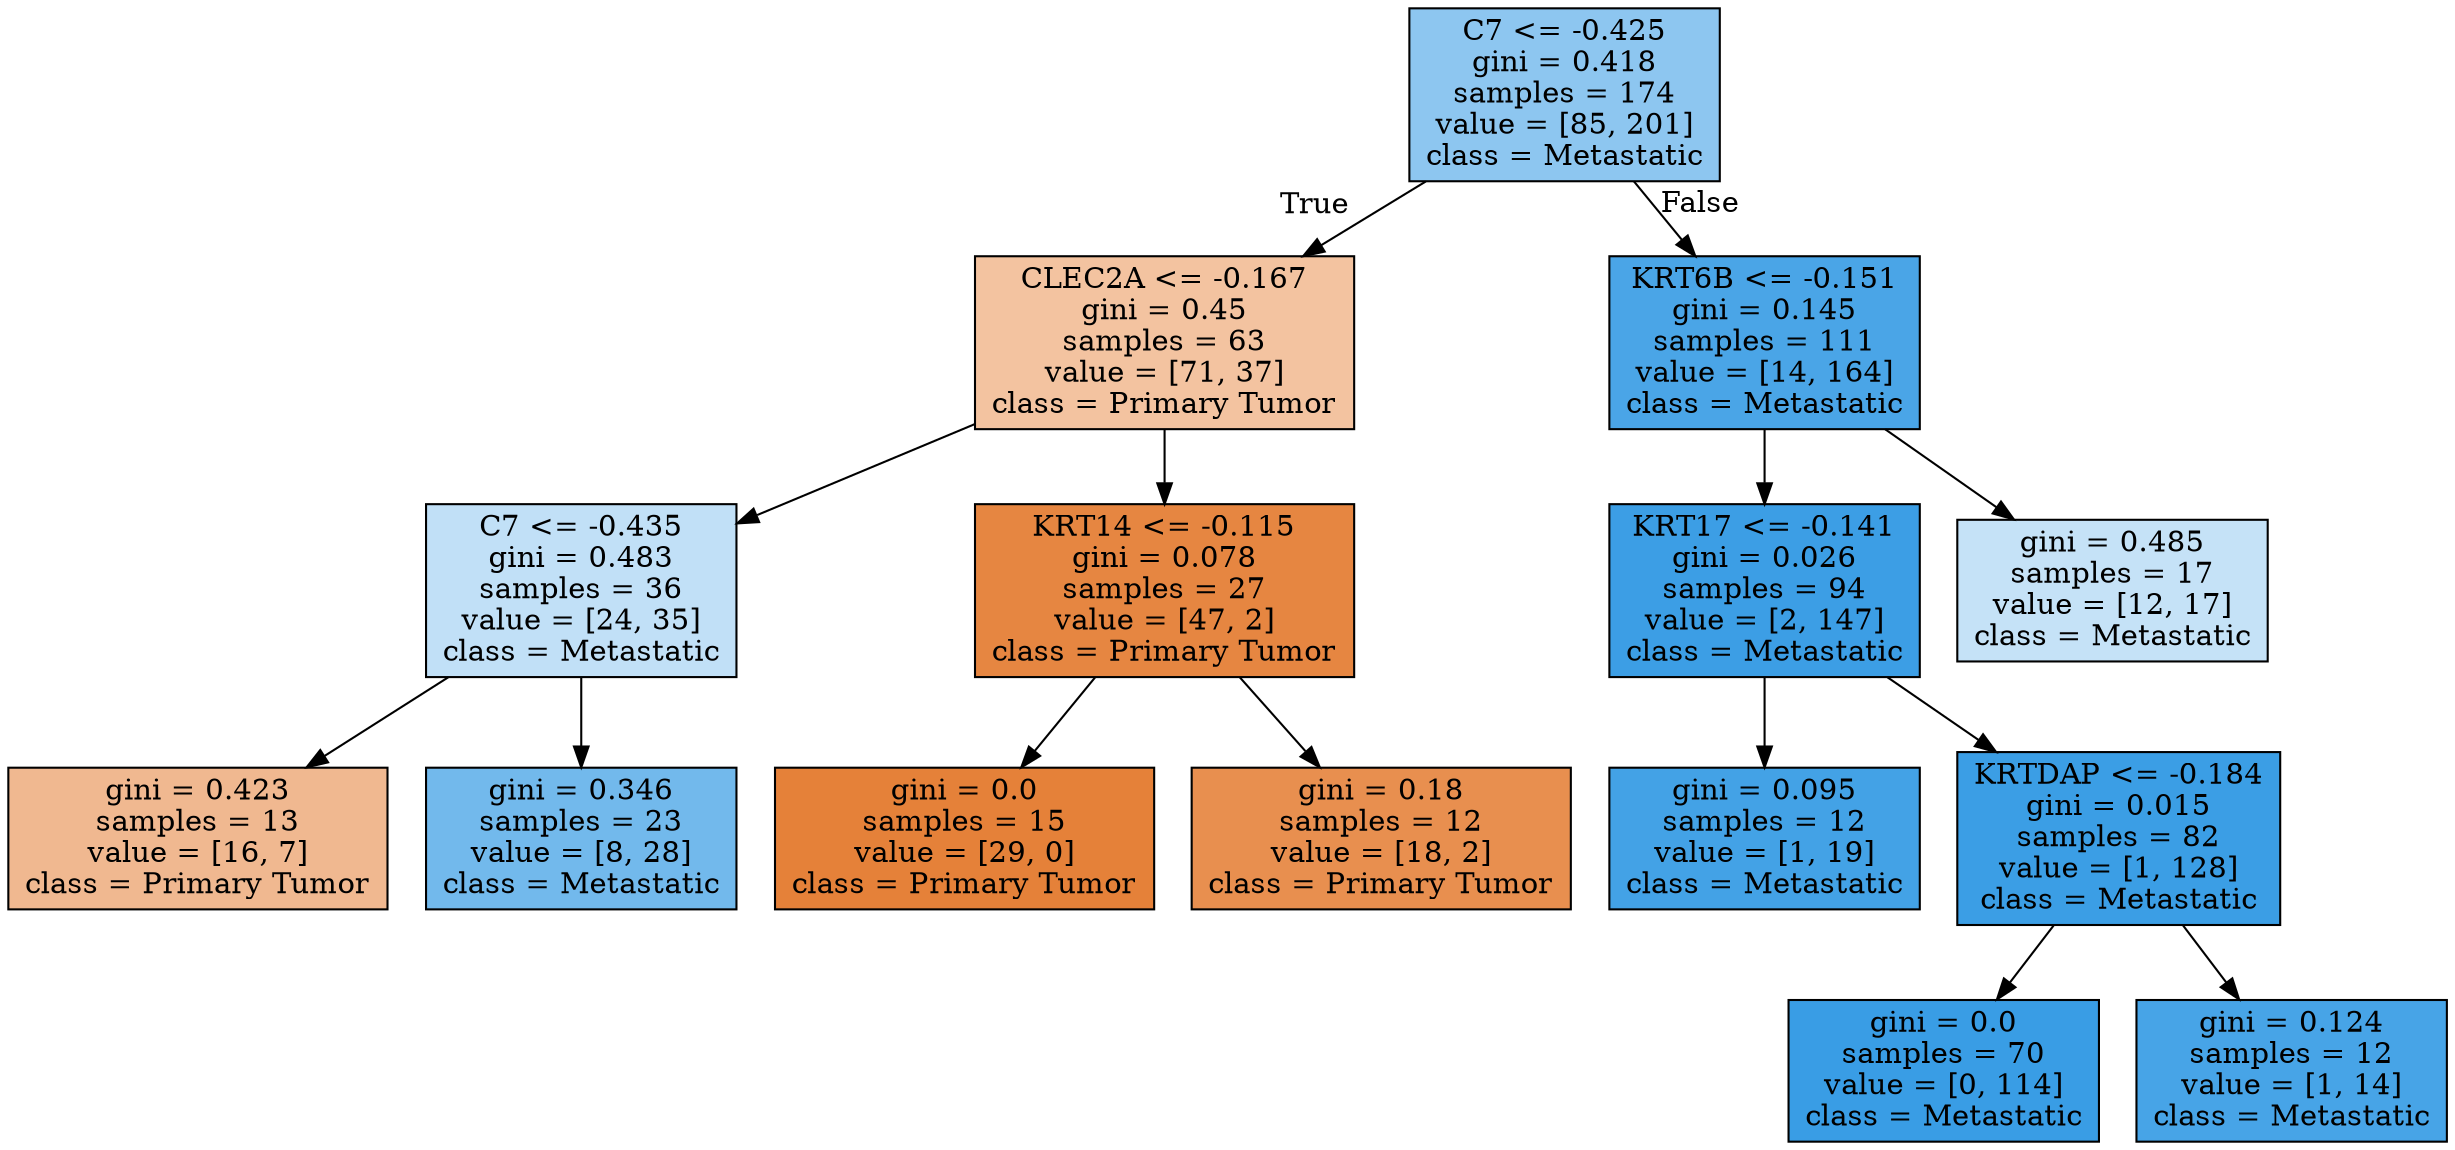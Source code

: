 digraph Tree {
node [shape=box, style="filled", color="black"] ;
0 [label="C7 <= -0.425\ngini = 0.418\nsamples = 174\nvalue = [85, 201]\nclass = Metastatic", fillcolor="#8dc6f0"] ;
1 [label="CLEC2A <= -0.167\ngini = 0.45\nsamples = 63\nvalue = [71, 37]\nclass = Primary Tumor", fillcolor="#f3c3a0"] ;
0 -> 1 [labeldistance=2.5, labelangle=45, headlabel="True"] ;
2 [label="C7 <= -0.435\ngini = 0.483\nsamples = 36\nvalue = [24, 35]\nclass = Metastatic", fillcolor="#c1e0f7"] ;
1 -> 2 ;
3 [label="gini = 0.423\nsamples = 13\nvalue = [16, 7]\nclass = Primary Tumor", fillcolor="#f0b890"] ;
2 -> 3 ;
4 [label="gini = 0.346\nsamples = 23\nvalue = [8, 28]\nclass = Metastatic", fillcolor="#72b9ec"] ;
2 -> 4 ;
5 [label="KRT14 <= -0.115\ngini = 0.078\nsamples = 27\nvalue = [47, 2]\nclass = Primary Tumor", fillcolor="#e68641"] ;
1 -> 5 ;
6 [label="gini = 0.0\nsamples = 15\nvalue = [29, 0]\nclass = Primary Tumor", fillcolor="#e58139"] ;
5 -> 6 ;
7 [label="gini = 0.18\nsamples = 12\nvalue = [18, 2]\nclass = Primary Tumor", fillcolor="#e88f4f"] ;
5 -> 7 ;
8 [label="KRT6B <= -0.151\ngini = 0.145\nsamples = 111\nvalue = [14, 164]\nclass = Metastatic", fillcolor="#4aa5e7"] ;
0 -> 8 [labeldistance=2.5, labelangle=-45, headlabel="False"] ;
9 [label="KRT17 <= -0.141\ngini = 0.026\nsamples = 94\nvalue = [2, 147]\nclass = Metastatic", fillcolor="#3c9ee5"] ;
8 -> 9 ;
10 [label="gini = 0.095\nsamples = 12\nvalue = [1, 19]\nclass = Metastatic", fillcolor="#43a2e6"] ;
9 -> 10 ;
11 [label="KRTDAP <= -0.184\ngini = 0.015\nsamples = 82\nvalue = [1, 128]\nclass = Metastatic", fillcolor="#3b9ee5"] ;
9 -> 11 ;
12 [label="gini = 0.0\nsamples = 70\nvalue = [0, 114]\nclass = Metastatic", fillcolor="#399de5"] ;
11 -> 12 ;
13 [label="gini = 0.124\nsamples = 12\nvalue = [1, 14]\nclass = Metastatic", fillcolor="#47a4e7"] ;
11 -> 13 ;
14 [label="gini = 0.485\nsamples = 17\nvalue = [12, 17]\nclass = Metastatic", fillcolor="#c5e2f7"] ;
8 -> 14 ;
}